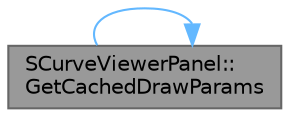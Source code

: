 digraph "SCurveViewerPanel::GetCachedDrawParams"
{
 // INTERACTIVE_SVG=YES
 // LATEX_PDF_SIZE
  bgcolor="transparent";
  edge [fontname=Helvetica,fontsize=10,labelfontname=Helvetica,labelfontsize=10];
  node [fontname=Helvetica,fontsize=10,shape=box,height=0.2,width=0.4];
  rankdir="LR";
  Node1 [id="Node000001",label="SCurveViewerPanel::\lGetCachedDrawParams",height=0.2,width=0.4,color="gray40", fillcolor="grey60", style="filled", fontcolor="black",tooltip="Access the draw parameters that this curve editor has cached for this frame."];
  Node1 -> Node1 [id="edge1_Node000001_Node000001",color="steelblue1",style="solid",tooltip=" "];
}
